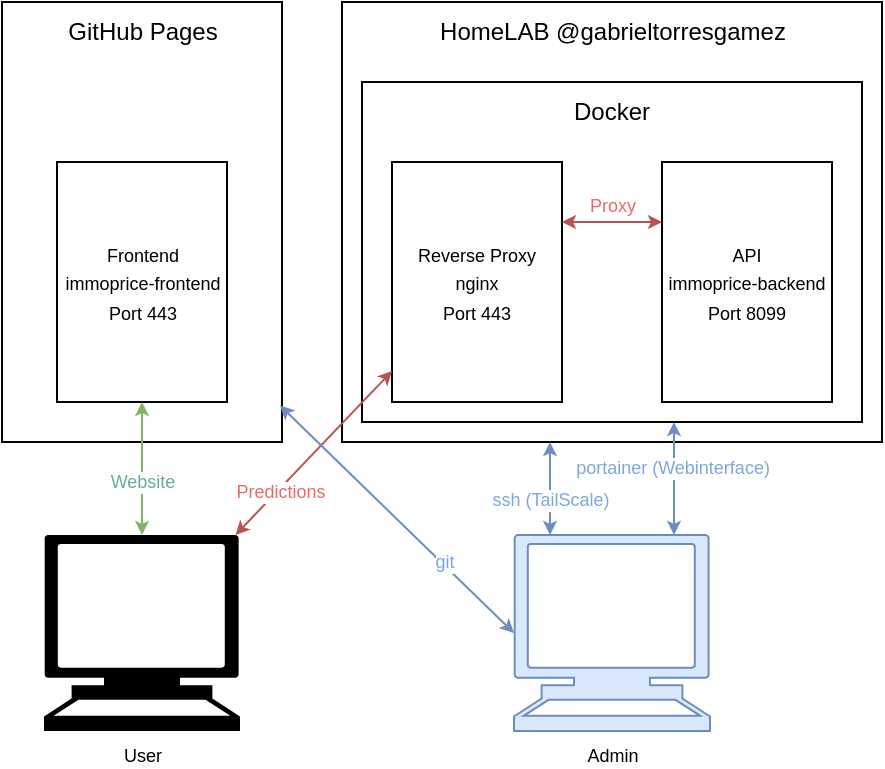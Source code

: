 <mxfile version="20.6.0" type="device"><diagram id="Ht1M8jgEwFfnCIfOTk4-" name="Page-1"><mxGraphModel dx="650" dy="1302" grid="1" gridSize="10" guides="1" tooltips="1" connect="1" arrows="1" fold="1" page="1" pageScale="1" pageWidth="1169" pageHeight="827" math="0" shadow="0"><root><mxCell id="0"/><mxCell id="1" parent="0"/><mxCell id="OdaKV8xutSljlX-iLVNz-1" value="" style="rounded=0;whiteSpace=wrap;html=1;fillColor=default;align=center;" vertex="1" parent="1"><mxGeometry x="750" y="-710" width="270" height="220" as="geometry"/></mxCell><mxCell id="OdaKV8xutSljlX-iLVNz-2" value="" style="rounded=0;whiteSpace=wrap;html=1;fillColor=none;" vertex="1" parent="1"><mxGeometry x="760" y="-670" width="250" height="170" as="geometry"/></mxCell><mxCell id="OdaKV8xutSljlX-iLVNz-3" value="&lt;font style=&quot;font-size: 9px;&quot;&gt;API&lt;br&gt;immoprice-backend&lt;br&gt;Port 8099&lt;br&gt;&lt;/font&gt;" style="rounded=0;whiteSpace=wrap;html=1;fillColor=none;" vertex="1" parent="1"><mxGeometry x="910" y="-630" width="85" height="120" as="geometry"/></mxCell><mxCell id="OdaKV8xutSljlX-iLVNz-5" value="&lt;font style=&quot;font-size: 9px;&quot;&gt;Reverse Proxy&lt;br&gt;nginx&lt;br&gt;Port 443&lt;/font&gt;" style="rounded=0;whiteSpace=wrap;html=1;fillColor=none;" vertex="1" parent="1"><mxGeometry x="775" y="-630" width="85" height="120" as="geometry"/></mxCell><mxCell id="OdaKV8xutSljlX-iLVNz-6" value="HomeLAB @gabrieltorresgamez" style="text;html=1;strokeColor=none;fillColor=none;align=center;verticalAlign=middle;whiteSpace=wrap;rounded=0;" vertex="1" parent="1"><mxGeometry x="792.5" y="-710" width="185" height="30" as="geometry"/></mxCell><mxCell id="OdaKV8xutSljlX-iLVNz-7" value="Docker" style="text;html=1;strokeColor=none;fillColor=none;align=center;verticalAlign=middle;whiteSpace=wrap;rounded=0;" vertex="1" parent="1"><mxGeometry x="855" y="-670" width="60" height="30" as="geometry"/></mxCell><mxCell id="OdaKV8xutSljlX-iLVNz-10" value="" style="endArrow=classic;startArrow=classic;html=1;rounded=0;fontSize=9;jumpSize=6;endSize=4;startSize=4;entryX=0;entryY=0.25;entryDx=0;entryDy=0;exitX=1;exitY=0.25;exitDx=0;exitDy=0;fillColor=#f8cecc;strokeColor=#b85450;" edge="1" parent="1" source="OdaKV8xutSljlX-iLVNz-5" target="OdaKV8xutSljlX-iLVNz-3"><mxGeometry width="50" height="50" relative="1" as="geometry"><mxPoint x="830" y="-560" as="sourcePoint"/><mxPoint x="880" y="-610" as="targetPoint"/></mxGeometry></mxCell><mxCell id="OdaKV8xutSljlX-iLVNz-14" value="Proxy" style="edgeLabel;html=1;align=center;verticalAlign=middle;resizable=0;points=[];fontSize=9;fontColor=#EA6B66;" vertex="1" connectable="0" parent="OdaKV8xutSljlX-iLVNz-10"><mxGeometry x="-0.131" y="1" relative="1" as="geometry"><mxPoint x="3" y="-7" as="offset"/></mxGeometry></mxCell><mxCell id="OdaKV8xutSljlX-iLVNz-11" value="" style="rounded=0;whiteSpace=wrap;html=1;fontSize=9;fillColor=default;" vertex="1" parent="1"><mxGeometry x="580" y="-710" width="140" height="220" as="geometry"/></mxCell><mxCell id="OdaKV8xutSljlX-iLVNz-12" value="GitHub Pages" style="text;html=1;strokeColor=none;fillColor=none;align=center;verticalAlign=middle;whiteSpace=wrap;rounded=0;" vertex="1" parent="1"><mxGeometry x="597.5" y="-710" width="105" height="30" as="geometry"/></mxCell><mxCell id="OdaKV8xutSljlX-iLVNz-13" value="&lt;font style=&quot;font-size: 9px;&quot;&gt;Frontend&lt;br&gt;immoprice-frontend&lt;br&gt;Port 443&lt;br&gt;&lt;/font&gt;" style="rounded=0;whiteSpace=wrap;html=1;fillColor=none;" vertex="1" parent="1"><mxGeometry x="607.5" y="-630" width="85" height="120" as="geometry"/></mxCell><mxCell id="OdaKV8xutSljlX-iLVNz-15" value="User" style="shape=mxgraph.signs.tech.computer;html=1;pointerEvents=1;fillColor=#000000;strokeColor=none;verticalLabelPosition=bottom;verticalAlign=top;align=center;fontSize=9;" vertex="1" parent="1"><mxGeometry x="601" y="-443.5" width="98" height="98" as="geometry"/></mxCell><mxCell id="OdaKV8xutSljlX-iLVNz-16" value="" style="endArrow=classic;startArrow=classic;html=1;rounded=0;fontSize=9;startSize=4;endSize=4;jumpSize=6;entryX=0.5;entryY=1;entryDx=0;entryDy=0;fillColor=#d5e8d4;strokeColor=#82b366;" edge="1" parent="1" source="OdaKV8xutSljlX-iLVNz-15" target="OdaKV8xutSljlX-iLVNz-13"><mxGeometry width="50" height="50" relative="1" as="geometry"><mxPoint x="490" y="-370" as="sourcePoint"/><mxPoint x="540" y="-420" as="targetPoint"/></mxGeometry></mxCell><mxCell id="OdaKV8xutSljlX-iLVNz-17" value="Website" style="edgeLabel;html=1;align=center;verticalAlign=middle;resizable=0;points=[];fontSize=9;fontColor=#67AB9F;" vertex="1" connectable="0" parent="OdaKV8xutSljlX-iLVNz-16"><mxGeometry x="0.014" relative="1" as="geometry"><mxPoint y="7" as="offset"/></mxGeometry></mxCell><mxCell id="OdaKV8xutSljlX-iLVNz-18" value="" style="endArrow=classic;startArrow=classic;html=1;rounded=0;fontSize=9;startSize=4;endSize=4;jumpSize=6;fillColor=#f8cecc;strokeColor=#b85450;" edge="1" parent="1" source="OdaKV8xutSljlX-iLVNz-15" target="OdaKV8xutSljlX-iLVNz-5"><mxGeometry width="50" height="50" relative="1" as="geometry"><mxPoint x="750" y="-370" as="sourcePoint"/><mxPoint x="800" y="-420" as="targetPoint"/></mxGeometry></mxCell><mxCell id="OdaKV8xutSljlX-iLVNz-19" value="Predictions" style="edgeLabel;html=1;align=center;verticalAlign=middle;resizable=0;points=[];fontSize=9;fontColor=#EA6B66;" vertex="1" connectable="0" parent="OdaKV8xutSljlX-iLVNz-18"><mxGeometry x="-0.153" y="2" relative="1" as="geometry"><mxPoint x="-10" y="14" as="offset"/></mxGeometry></mxCell><mxCell id="OdaKV8xutSljlX-iLVNz-20" value="Admin" style="shape=mxgraph.signs.tech.computer;html=1;pointerEvents=1;fillColor=#dae8fc;strokeColor=#6c8ebf;verticalLabelPosition=bottom;verticalAlign=top;align=center;fontSize=9;" vertex="1" parent="1"><mxGeometry x="836" y="-443.5" width="98" height="98" as="geometry"/></mxCell><mxCell id="OdaKV8xutSljlX-iLVNz-21" value="" style="endArrow=classic;startArrow=classic;html=1;rounded=0;fontSize=9;fontColor=#9AD479;startSize=4;endSize=4;jumpSize=6;fillColor=#dae8fc;strokeColor=#6c8ebf;" edge="1" parent="1"><mxGeometry width="50" height="50" relative="1" as="geometry"><mxPoint x="854" y="-443.5" as="sourcePoint"/><mxPoint x="854" y="-490.0" as="targetPoint"/></mxGeometry></mxCell><mxCell id="OdaKV8xutSljlX-iLVNz-22" value="&lt;font&gt;ssh (TailScale)&lt;br&gt;&lt;/font&gt;" style="edgeLabel;html=1;align=center;verticalAlign=middle;resizable=0;points=[];fontSize=9;fontColor=#7EA6E0;" vertex="1" connectable="0" parent="OdaKV8xutSljlX-iLVNz-21"><mxGeometry x="0.033" relative="1" as="geometry"><mxPoint y="6" as="offset"/></mxGeometry></mxCell><mxCell id="OdaKV8xutSljlX-iLVNz-23" value="" style="endArrow=classic;startArrow=classic;html=1;rounded=0;fontSize=9;fontColor=#000000;startSize=4;endSize=4;jumpSize=6;fillColor=#dae8fc;strokeColor=#6c8ebf;" edge="1" parent="1"><mxGeometry width="50" height="50" relative="1" as="geometry"><mxPoint x="916" y="-443.5" as="sourcePoint"/><mxPoint x="916" y="-500.0" as="targetPoint"/></mxGeometry></mxCell><mxCell id="OdaKV8xutSljlX-iLVNz-24" value="portainer (Webinterface)" style="edgeLabel;html=1;align=center;verticalAlign=middle;resizable=0;points=[];fontSize=9;fontColor=#7EA6E0;" vertex="1" connectable="0" parent="OdaKV8xutSljlX-iLVNz-23"><mxGeometry x="0.093" y="1" relative="1" as="geometry"><mxPoint y="-3" as="offset"/></mxGeometry></mxCell><mxCell id="OdaKV8xutSljlX-iLVNz-25" value="" style="endArrow=classic;startArrow=classic;html=1;rounded=0;fontSize=9;fontColor=#000000;startSize=4;endSize=4;jumpSize=6;exitX=0.993;exitY=0.917;exitDx=0;exitDy=0;entryX=0;entryY=0.5;entryDx=0;entryDy=0;entryPerimeter=0;exitPerimeter=0;fillColor=#dae8fc;strokeColor=#6c8ebf;" edge="1" parent="1" source="OdaKV8xutSljlX-iLVNz-11" target="OdaKV8xutSljlX-iLVNz-20"><mxGeometry width="50" height="50" relative="1" as="geometry"><mxPoint x="740" y="-320" as="sourcePoint"/><mxPoint x="790" y="-370" as="targetPoint"/></mxGeometry></mxCell><mxCell id="OdaKV8xutSljlX-iLVNz-26" value="git" style="edgeLabel;html=1;align=center;verticalAlign=middle;resizable=0;points=[];fontSize=9;fontColor=#7EA6E0;" vertex="1" connectable="0" parent="OdaKV8xutSljlX-iLVNz-25"><mxGeometry x="0.393" y="1" relative="1" as="geometry"><mxPoint as="offset"/></mxGeometry></mxCell></root></mxGraphModel></diagram></mxfile>